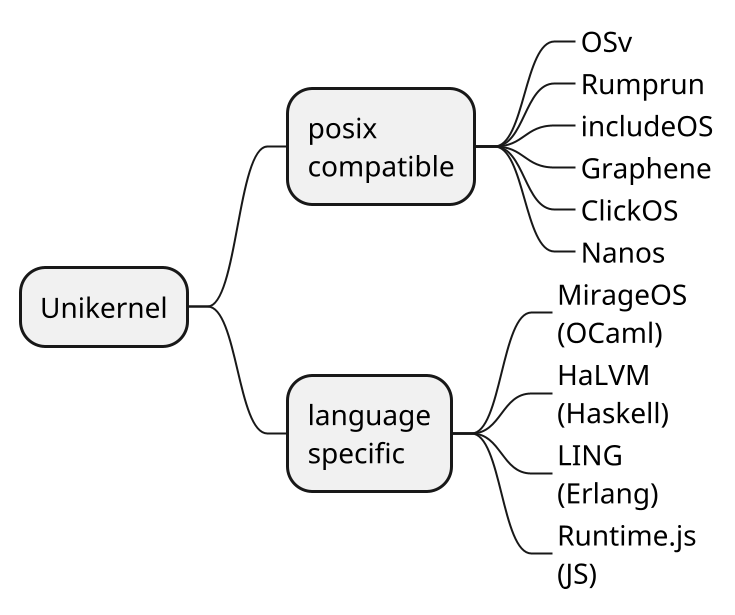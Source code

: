 @startmindmap
scale 2.0
+ Unikernel
++ posix\ncompatible
+++_ OSv
+++_ Rumprun
+++_ includeOS
+++_ Graphene
+++_ ClickOS
+++_ Nanos
++ language\nspecific
+++_ MirageOS\n(OCaml)
+++_ HaLVM\n(Haskell)
+++_ LING\n(Erlang)
+++_ Runtime.js\n(JS)

@endmindmap
